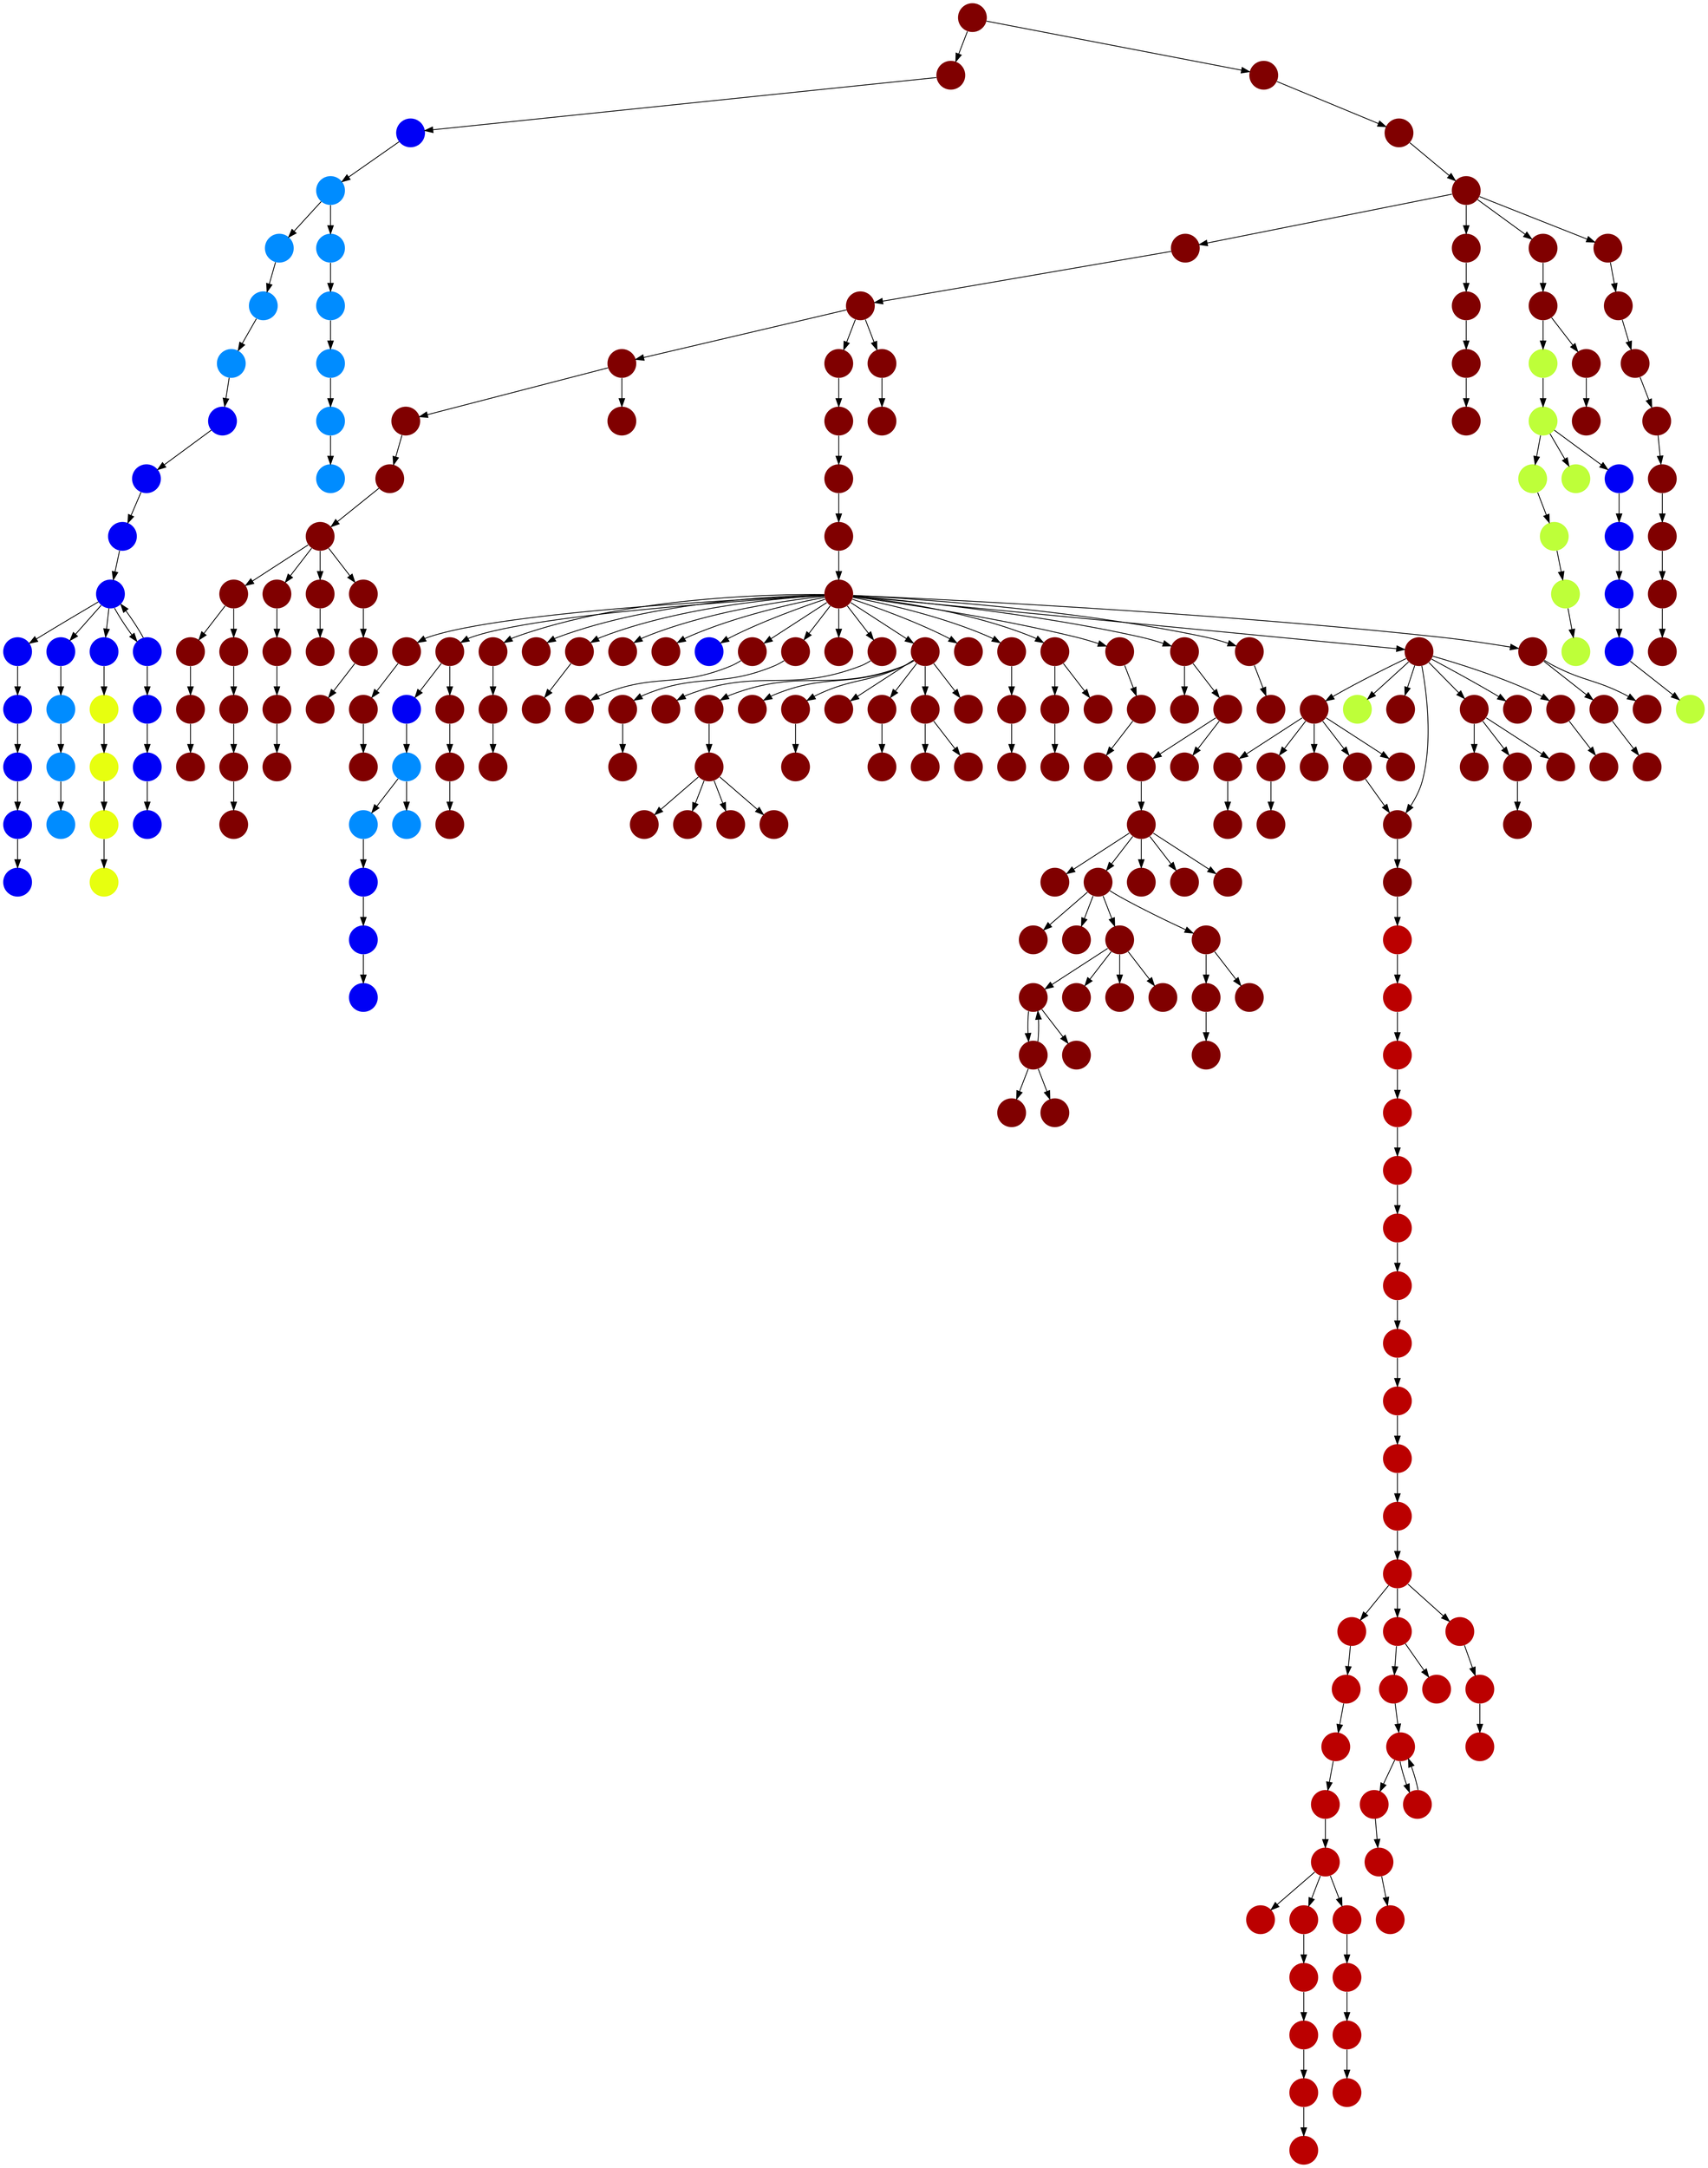 digraph{
0 [tooltip = "Y", penwidth = 0, style = filled, fillcolor = "#800000", shape = circle, label = ""]
1 [tooltip = "Y", penwidth = 0, style = filled, fillcolor = "#800000", shape = circle, label = ""]
2 [tooltip = "Y", penwidth = 0, style = filled, fillcolor = "#800000", shape = circle, label = ""]
3 [tooltip = "Y", penwidth = 0, style = filled, fillcolor = "#800000", shape = circle, label = ""]
4 [tooltip = "Y", penwidth = 0, style = filled, fillcolor = "#800000", shape = circle, label = ""]
5 [tooltip = "Y", penwidth = 0, style = filled, fillcolor = "#800000", shape = circle, label = ""]
6 [tooltip = "Y", penwidth = 0, style = filled, fillcolor = "#800000", shape = circle, label = ""]
7 [tooltip = "Y", penwidth = 0, style = filled, fillcolor = "#800000", shape = circle, label = ""]
8 [tooltip = "Y", penwidth = 0, style = filled, fillcolor = "#800000", shape = circle, label = ""]
9 [tooltip = "Y", penwidth = 0, style = filled, fillcolor = "#800000", shape = circle, label = ""]
10 [tooltip = "Y", penwidth = 0, style = filled, fillcolor = "#800000", shape = circle, label = ""]
11 [tooltip = "Y", penwidth = 0, style = filled, fillcolor = "#800000", shape = circle, label = ""]
12 [tooltip = "Y", penwidth = 0, style = filled, fillcolor = "#800000", shape = circle, label = ""]
13 [tooltip = "W", penwidth = 0, style = filled, fillcolor = "#bb0000", shape = circle, label = ""]
14 [tooltip = "Y", penwidth = 0, style = filled, fillcolor = "#800000", shape = circle, label = ""]
15 [tooltip = "Y", penwidth = 0, style = filled, fillcolor = "#800000", shape = circle, label = ""]
16 [tooltip = "Y", penwidth = 0, style = filled, fillcolor = "#800000", shape = circle, label = ""]
17 [tooltip = "Y", penwidth = 0, style = filled, fillcolor = "#800000", shape = circle, label = ""]
18 [tooltip = "Y", penwidth = 0, style = filled, fillcolor = "#800000", shape = circle, label = ""]
19 [tooltip = "Y", penwidth = 0, style = filled, fillcolor = "#800000", shape = circle, label = ""]
20 [tooltip = "Y", penwidth = 0, style = filled, fillcolor = "#800000", shape = circle, label = ""]
21 [tooltip = "Y", penwidth = 0, style = filled, fillcolor = "#800000", shape = circle, label = ""]
22 [tooltip = "P", penwidth = 0, style = filled, fillcolor = "#e7ff0f", shape = circle, label = ""]
23 [tooltip = "Y", penwidth = 0, style = filled, fillcolor = "#800000", shape = circle, label = ""]
24 [tooltip = "Y", penwidth = 0, style = filled, fillcolor = "#800000", shape = circle, label = ""]
25 [tooltip = "Y", penwidth = 0, style = filled, fillcolor = "#800000", shape = circle, label = ""]
26 [tooltip = "Y", penwidth = 0, style = filled, fillcolor = "#800000", shape = circle, label = ""]
27 [tooltip = "Y", penwidth = 0, style = filled, fillcolor = "#800000", shape = circle, label = ""]
28 [tooltip = "G", penwidth = 0, style = filled, fillcolor = "#008cff", shape = circle, label = ""]
29 [tooltip = "Y", penwidth = 0, style = filled, fillcolor = "#800000", shape = circle, label = ""]
30 [tooltip = "D", penwidth = 0, style = filled, fillcolor = "#0000f6", shape = circle, label = ""]
31 [tooltip = "Y", penwidth = 0, style = filled, fillcolor = "#800000", shape = circle, label = ""]
32 [tooltip = "Y", penwidth = 0, style = filled, fillcolor = "#800000", shape = circle, label = ""]
33 [tooltip = "Y", penwidth = 0, style = filled, fillcolor = "#800000", shape = circle, label = ""]
34 [tooltip = "W", penwidth = 0, style = filled, fillcolor = "#bb0000", shape = circle, label = ""]
35 [tooltip = "Y", penwidth = 0, style = filled, fillcolor = "#800000", shape = circle, label = ""]
36 [tooltip = "Y", penwidth = 0, style = filled, fillcolor = "#800000", shape = circle, label = ""]
37 [tooltip = "Y", penwidth = 0, style = filled, fillcolor = "#800000", shape = circle, label = ""]
38 [tooltip = "Y", penwidth = 0, style = filled, fillcolor = "#800000", shape = circle, label = ""]
39 [tooltip = "Y", penwidth = 0, style = filled, fillcolor = "#800000", shape = circle, label = ""]
40 [tooltip = "Y", penwidth = 0, style = filled, fillcolor = "#800000", shape = circle, label = ""]
41 [tooltip = "D", penwidth = 0, style = filled, fillcolor = "#0000f6", shape = circle, label = ""]
42 [tooltip = "Y", penwidth = 0, style = filled, fillcolor = "#800000", shape = circle, label = ""]
43 [tooltip = "Y", penwidth = 0, style = filled, fillcolor = "#800000", shape = circle, label = ""]
44 [tooltip = "Y", penwidth = 0, style = filled, fillcolor = "#800000", shape = circle, label = ""]
45 [tooltip = "Y", penwidth = 0, style = filled, fillcolor = "#800000", shape = circle, label = ""]
46 [tooltip = "Y", penwidth = 0, style = filled, fillcolor = "#800000", shape = circle, label = ""]
47 [tooltip = "Y", penwidth = 0, style = filled, fillcolor = "#800000", shape = circle, label = ""]
48 [tooltip = "Y", penwidth = 0, style = filled, fillcolor = "#800000", shape = circle, label = ""]
49 [tooltip = "Y", penwidth = 0, style = filled, fillcolor = "#800000", shape = circle, label = ""]
50 [tooltip = "Y", penwidth = 0, style = filled, fillcolor = "#800000", shape = circle, label = ""]
51 [tooltip = "Y", penwidth = 0, style = filled, fillcolor = "#800000", shape = circle, label = ""]
52 [tooltip = "Y", penwidth = 0, style = filled, fillcolor = "#800000", shape = circle, label = ""]
53 [tooltip = "W", penwidth = 0, style = filled, fillcolor = "#bb0000", shape = circle, label = ""]
54 [tooltip = "Y", penwidth = 0, style = filled, fillcolor = "#800000", shape = circle, label = ""]
55 [tooltip = "G", penwidth = 0, style = filled, fillcolor = "#008cff", shape = circle, label = ""]
56 [tooltip = "G", penwidth = 0, style = filled, fillcolor = "#008cff", shape = circle, label = ""]
57 [tooltip = "Y", penwidth = 0, style = filled, fillcolor = "#800000", shape = circle, label = ""]
58 [tooltip = "W", penwidth = 0, style = filled, fillcolor = "#bb0000", shape = circle, label = ""]
59 [tooltip = "D", penwidth = 0, style = filled, fillcolor = "#0000f6", shape = circle, label = ""]
60 [tooltip = "Y", penwidth = 0, style = filled, fillcolor = "#800000", shape = circle, label = ""]
61 [tooltip = "Y", penwidth = 0, style = filled, fillcolor = "#800000", shape = circle, label = ""]
62 [tooltip = "D", penwidth = 0, style = filled, fillcolor = "#0000f6", shape = circle, label = ""]
63 [tooltip = "Y", penwidth = 0, style = filled, fillcolor = "#800000", shape = circle, label = ""]
64 [tooltip = "Y", penwidth = 0, style = filled, fillcolor = "#800000", shape = circle, label = ""]
65 [tooltip = "Y", penwidth = 0, style = filled, fillcolor = "#800000", shape = circle, label = ""]
66 [tooltip = "Y", penwidth = 0, style = filled, fillcolor = "#800000", shape = circle, label = ""]
67 [tooltip = "W", penwidth = 0, style = filled, fillcolor = "#bb0000", shape = circle, label = ""]
68 [tooltip = "Y", penwidth = 0, style = filled, fillcolor = "#800000", shape = circle, label = ""]
69 [tooltip = "Y", penwidth = 0, style = filled, fillcolor = "#800000", shape = circle, label = ""]
70 [tooltip = "Y", penwidth = 0, style = filled, fillcolor = "#800000", shape = circle, label = ""]
71 [tooltip = "G", penwidth = 0, style = filled, fillcolor = "#008cff", shape = circle, label = ""]
72 [tooltip = "Y", penwidth = 0, style = filled, fillcolor = "#800000", shape = circle, label = ""]
73 [tooltip = "Y", penwidth = 0, style = filled, fillcolor = "#800000", shape = circle, label = ""]
74 [tooltip = "Y", penwidth = 0, style = filled, fillcolor = "#800000", shape = circle, label = ""]
75 [tooltip = "Y", penwidth = 0, style = filled, fillcolor = "#800000", shape = circle, label = ""]
76 [tooltip = "Y", penwidth = 0, style = filled, fillcolor = "#800000", shape = circle, label = ""]
77 [tooltip = "Y", penwidth = 0, style = filled, fillcolor = "#800000", shape = circle, label = ""]
78 [tooltip = "D", penwidth = 0, style = filled, fillcolor = "#0000f6", shape = circle, label = ""]
79 [tooltip = "Y", penwidth = 0, style = filled, fillcolor = "#800000", shape = circle, label = ""]
80 [tooltip = "P", penwidth = 0, style = filled, fillcolor = "#e7ff0f", shape = circle, label = ""]
81 [tooltip = "Y", penwidth = 0, style = filled, fillcolor = "#800000", shape = circle, label = ""]
82 [tooltip = "Y", penwidth = 0, style = filled, fillcolor = "#800000", shape = circle, label = ""]
83 [tooltip = "Y", penwidth = 0, style = filled, fillcolor = "#800000", shape = circle, label = ""]
84 [tooltip = "Y", penwidth = 0, style = filled, fillcolor = "#800000", shape = circle, label = ""]
85 [tooltip = "Y", penwidth = 0, style = filled, fillcolor = "#800000", shape = circle, label = ""]
86 [tooltip = "G", penwidth = 0, style = filled, fillcolor = "#008cff", shape = circle, label = ""]
87 [tooltip = "Y", penwidth = 0, style = filled, fillcolor = "#800000", shape = circle, label = ""]
88 [tooltip = "N", penwidth = 0, style = filled, fillcolor = "#beff39", shape = circle, label = ""]
89 [tooltip = "Y", penwidth = 0, style = filled, fillcolor = "#800000", shape = circle, label = ""]
90 [tooltip = "Y", penwidth = 0, style = filled, fillcolor = "#800000", shape = circle, label = ""]
91 [tooltip = "Y", penwidth = 0, style = filled, fillcolor = "#800000", shape = circle, label = ""]
92 [tooltip = "Y", penwidth = 0, style = filled, fillcolor = "#800000", shape = circle, label = ""]
93 [tooltip = "Y", penwidth = 0, style = filled, fillcolor = "#800000", shape = circle, label = ""]
94 [tooltip = "Y", penwidth = 0, style = filled, fillcolor = "#800000", shape = circle, label = ""]
95 [tooltip = "Y", penwidth = 0, style = filled, fillcolor = "#800000", shape = circle, label = ""]
96 [tooltip = "Y", penwidth = 0, style = filled, fillcolor = "#800000", shape = circle, label = ""]
97 [tooltip = "W", penwidth = 0, style = filled, fillcolor = "#bb0000", shape = circle, label = ""]
98 [tooltip = "Y", penwidth = 0, style = filled, fillcolor = "#800000", shape = circle, label = ""]
99 [tooltip = "Y", penwidth = 0, style = filled, fillcolor = "#800000", shape = circle, label = ""]
100 [tooltip = "G", penwidth = 0, style = filled, fillcolor = "#008cff", shape = circle, label = ""]
101 [tooltip = "Y", penwidth = 0, style = filled, fillcolor = "#800000", shape = circle, label = ""]
102 [tooltip = "Y", penwidth = 0, style = filled, fillcolor = "#800000", shape = circle, label = ""]
103 [tooltip = "Y", penwidth = 0, style = filled, fillcolor = "#800000", shape = circle, label = ""]
104 [tooltip = "Y", penwidth = 0, style = filled, fillcolor = "#800000", shape = circle, label = ""]
105 [tooltip = "Y", penwidth = 0, style = filled, fillcolor = "#800000", shape = circle, label = ""]
106 [tooltip = "Y", penwidth = 0, style = filled, fillcolor = "#800000", shape = circle, label = ""]
107 [tooltip = "N", penwidth = 0, style = filled, fillcolor = "#beff39", shape = circle, label = ""]
108 [tooltip = "G", penwidth = 0, style = filled, fillcolor = "#008cff", shape = circle, label = ""]
109 [tooltip = "Y", penwidth = 0, style = filled, fillcolor = "#800000", shape = circle, label = ""]
110 [tooltip = "Y", penwidth = 0, style = filled, fillcolor = "#800000", shape = circle, label = ""]
111 [tooltip = "Y", penwidth = 0, style = filled, fillcolor = "#800000", shape = circle, label = ""]
112 [tooltip = "D", penwidth = 0, style = filled, fillcolor = "#0000f6", shape = circle, label = ""]
113 [tooltip = "Y", penwidth = 0, style = filled, fillcolor = "#800000", shape = circle, label = ""]
114 [tooltip = "Y", penwidth = 0, style = filled, fillcolor = "#800000", shape = circle, label = ""]
115 [tooltip = "W", penwidth = 0, style = filled, fillcolor = "#bb0000", shape = circle, label = ""]
116 [tooltip = "Y", penwidth = 0, style = filled, fillcolor = "#800000", shape = circle, label = ""]
117 [tooltip = "Y", penwidth = 0, style = filled, fillcolor = "#800000", shape = circle, label = ""]
118 [tooltip = "Y", penwidth = 0, style = filled, fillcolor = "#800000", shape = circle, label = ""]
119 [tooltip = "D", penwidth = 0, style = filled, fillcolor = "#0000f6", shape = circle, label = ""]
120 [tooltip = "Y", penwidth = 0, style = filled, fillcolor = "#800000", shape = circle, label = ""]
121 [tooltip = "Y", penwidth = 0, style = filled, fillcolor = "#800000", shape = circle, label = ""]
122 [tooltip = "Y", penwidth = 0, style = filled, fillcolor = "#800000", shape = circle, label = ""]
123 [tooltip = "Y", penwidth = 0, style = filled, fillcolor = "#800000", shape = circle, label = ""]
124 [tooltip = "Y", penwidth = 0, style = filled, fillcolor = "#800000", shape = circle, label = ""]
125 [tooltip = "D", penwidth = 0, style = filled, fillcolor = "#0000f6", shape = circle, label = ""]
126 [tooltip = "Y", penwidth = 0, style = filled, fillcolor = "#800000", shape = circle, label = ""]
127 [tooltip = "Y", penwidth = 0, style = filled, fillcolor = "#800000", shape = circle, label = ""]
128 [tooltip = "Y", penwidth = 0, style = filled, fillcolor = "#800000", shape = circle, label = ""]
129 [tooltip = "Y", penwidth = 0, style = filled, fillcolor = "#800000", shape = circle, label = ""]
130 [tooltip = "Y", penwidth = 0, style = filled, fillcolor = "#800000", shape = circle, label = ""]
131 [tooltip = "Y", penwidth = 0, style = filled, fillcolor = "#800000", shape = circle, label = ""]
132 [tooltip = "P", penwidth = 0, style = filled, fillcolor = "#e7ff0f", shape = circle, label = ""]
133 [tooltip = "Y", penwidth = 0, style = filled, fillcolor = "#800000", shape = circle, label = ""]
134 [tooltip = "Y", penwidth = 0, style = filled, fillcolor = "#800000", shape = circle, label = ""]
135 [tooltip = "Y", penwidth = 0, style = filled, fillcolor = "#800000", shape = circle, label = ""]
136 [tooltip = "Y", penwidth = 0, style = filled, fillcolor = "#800000", shape = circle, label = ""]
137 [tooltip = "Y", penwidth = 0, style = filled, fillcolor = "#800000", shape = circle, label = ""]
138 [tooltip = "W", penwidth = 0, style = filled, fillcolor = "#bb0000", shape = circle, label = ""]
139 [tooltip = "W", penwidth = 0, style = filled, fillcolor = "#bb0000", shape = circle, label = ""]
140 [tooltip = "Y", penwidth = 0, style = filled, fillcolor = "#800000", shape = circle, label = ""]
141 [tooltip = "Y", penwidth = 0, style = filled, fillcolor = "#800000", shape = circle, label = ""]
142 [tooltip = "Y", penwidth = 0, style = filled, fillcolor = "#800000", shape = circle, label = ""]
143 [tooltip = "Y", penwidth = 0, style = filled, fillcolor = "#800000", shape = circle, label = ""]
144 [tooltip = "Y", penwidth = 0, style = filled, fillcolor = "#800000", shape = circle, label = ""]
145 [tooltip = "D", penwidth = 0, style = filled, fillcolor = "#0000f6", shape = circle, label = ""]
146 [tooltip = "D", penwidth = 0, style = filled, fillcolor = "#0000f6", shape = circle, label = ""]
147 [tooltip = "D", penwidth = 0, style = filled, fillcolor = "#0000f6", shape = circle, label = ""]
148 [tooltip = "Y", penwidth = 0, style = filled, fillcolor = "#800000", shape = circle, label = ""]
149 [tooltip = "Y", penwidth = 0, style = filled, fillcolor = "#800000", shape = circle, label = ""]
150 [tooltip = "Y", penwidth = 0, style = filled, fillcolor = "#800000", shape = circle, label = ""]
151 [tooltip = "W", penwidth = 0, style = filled, fillcolor = "#bb0000", shape = circle, label = ""]
152 [tooltip = "N", penwidth = 0, style = filled, fillcolor = "#beff39", shape = circle, label = ""]
153 [tooltip = "W", penwidth = 0, style = filled, fillcolor = "#bb0000", shape = circle, label = ""]
154 [tooltip = "W", penwidth = 0, style = filled, fillcolor = "#bb0000", shape = circle, label = ""]
155 [tooltip = "D", penwidth = 0, style = filled, fillcolor = "#0000f6", shape = circle, label = ""]
156 [tooltip = "Y", penwidth = 0, style = filled, fillcolor = "#800000", shape = circle, label = ""]
157 [tooltip = "W", penwidth = 0, style = filled, fillcolor = "#bb0000", shape = circle, label = ""]
158 [tooltip = "G", penwidth = 0, style = filled, fillcolor = "#008cff", shape = circle, label = ""]
159 [tooltip = "D", penwidth = 0, style = filled, fillcolor = "#0000f6", shape = circle, label = ""]
160 [tooltip = "D", penwidth = 0, style = filled, fillcolor = "#0000f6", shape = circle, label = ""]
161 [tooltip = "Y", penwidth = 0, style = filled, fillcolor = "#800000", shape = circle, label = ""]
162 [tooltip = "Y", penwidth = 0, style = filled, fillcolor = "#800000", shape = circle, label = ""]
163 [tooltip = "D", penwidth = 0, style = filled, fillcolor = "#0000f6", shape = circle, label = ""]
164 [tooltip = "Y", penwidth = 0, style = filled, fillcolor = "#800000", shape = circle, label = ""]
165 [tooltip = "Y", penwidth = 0, style = filled, fillcolor = "#800000", shape = circle, label = ""]
166 [tooltip = "Y", penwidth = 0, style = filled, fillcolor = "#800000", shape = circle, label = ""]
167 [tooltip = "P", penwidth = 0, style = filled, fillcolor = "#e7ff0f", shape = circle, label = ""]
168 [tooltip = "D", penwidth = 0, style = filled, fillcolor = "#0000f6", shape = circle, label = ""]
169 [tooltip = "W", penwidth = 0, style = filled, fillcolor = "#bb0000", shape = circle, label = ""]
170 [tooltip = "N", penwidth = 0, style = filled, fillcolor = "#beff39", shape = circle, label = ""]
171 [tooltip = "Y", penwidth = 0, style = filled, fillcolor = "#800000", shape = circle, label = ""]
172 [tooltip = "Y", penwidth = 0, style = filled, fillcolor = "#800000", shape = circle, label = ""]
173 [tooltip = "D", penwidth = 0, style = filled, fillcolor = "#0000f6", shape = circle, label = ""]
174 [tooltip = "N", penwidth = 0, style = filled, fillcolor = "#beff39", shape = circle, label = ""]
175 [tooltip = "W", penwidth = 0, style = filled, fillcolor = "#bb0000", shape = circle, label = ""]
176 [tooltip = "Y", penwidth = 0, style = filled, fillcolor = "#800000", shape = circle, label = ""]
177 [tooltip = "Y", penwidth = 0, style = filled, fillcolor = "#800000", shape = circle, label = ""]
178 [tooltip = "Y", penwidth = 0, style = filled, fillcolor = "#800000", shape = circle, label = ""]
179 [tooltip = "Y", penwidth = 0, style = filled, fillcolor = "#800000", shape = circle, label = ""]
180 [tooltip = "D", penwidth = 0, style = filled, fillcolor = "#0000f6", shape = circle, label = ""]
181 [tooltip = "Y", penwidth = 0, style = filled, fillcolor = "#800000", shape = circle, label = ""]
182 [tooltip = "Y", penwidth = 0, style = filled, fillcolor = "#800000", shape = circle, label = ""]
183 [tooltip = "D", penwidth = 0, style = filled, fillcolor = "#0000f6", shape = circle, label = ""]
184 [tooltip = "W", penwidth = 0, style = filled, fillcolor = "#bb0000", shape = circle, label = ""]
185 [tooltip = "Y", penwidth = 0, style = filled, fillcolor = "#800000", shape = circle, label = ""]
186 [tooltip = "Y", penwidth = 0, style = filled, fillcolor = "#800000", shape = circle, label = ""]
187 [tooltip = "W", penwidth = 0, style = filled, fillcolor = "#bb0000", shape = circle, label = ""]
188 [tooltip = "W", penwidth = 0, style = filled, fillcolor = "#bb0000", shape = circle, label = ""]
189 [tooltip = "W", penwidth = 0, style = filled, fillcolor = "#bb0000", shape = circle, label = ""]
190 [tooltip = "Y", penwidth = 0, style = filled, fillcolor = "#800000", shape = circle, label = ""]
191 [tooltip = "W", penwidth = 0, style = filled, fillcolor = "#bb0000", shape = circle, label = ""]
192 [tooltip = "D", penwidth = 0, style = filled, fillcolor = "#0000f6", shape = circle, label = ""]
193 [tooltip = "N", penwidth = 0, style = filled, fillcolor = "#beff39", shape = circle, label = ""]
194 [tooltip = "G", penwidth = 0, style = filled, fillcolor = "#008cff", shape = circle, label = ""]
195 [tooltip = "G", penwidth = 0, style = filled, fillcolor = "#008cff", shape = circle, label = ""]
196 [tooltip = "W", penwidth = 0, style = filled, fillcolor = "#bb0000", shape = circle, label = ""]
197 [tooltip = "Y", penwidth = 0, style = filled, fillcolor = "#800000", shape = circle, label = ""]
198 [tooltip = "W", penwidth = 0, style = filled, fillcolor = "#bb0000", shape = circle, label = ""]
199 [tooltip = "W", penwidth = 0, style = filled, fillcolor = "#bb0000", shape = circle, label = ""]
200 [tooltip = "W", penwidth = 0, style = filled, fillcolor = "#bb0000", shape = circle, label = ""]
201 [tooltip = "Y", penwidth = 0, style = filled, fillcolor = "#800000", shape = circle, label = ""]
202 [tooltip = "Y", penwidth = 0, style = filled, fillcolor = "#800000", shape = circle, label = ""]
203 [tooltip = "W", penwidth = 0, style = filled, fillcolor = "#bb0000", shape = circle, label = ""]
204 [tooltip = "Y", penwidth = 0, style = filled, fillcolor = "#800000", shape = circle, label = ""]
205 [tooltip = "Y", penwidth = 0, style = filled, fillcolor = "#800000", shape = circle, label = ""]
206 [tooltip = "W", penwidth = 0, style = filled, fillcolor = "#bb0000", shape = circle, label = ""]
207 [tooltip = "Y", penwidth = 0, style = filled, fillcolor = "#800000", shape = circle, label = ""]
208 [tooltip = "Y", penwidth = 0, style = filled, fillcolor = "#800000", shape = circle, label = ""]
209 [tooltip = "D", penwidth = 0, style = filled, fillcolor = "#0000f6", shape = circle, label = ""]
210 [tooltip = "W", penwidth = 0, style = filled, fillcolor = "#bb0000", shape = circle, label = ""]
211 [tooltip = "W", penwidth = 0, style = filled, fillcolor = "#bb0000", shape = circle, label = ""]
212 [tooltip = "W", penwidth = 0, style = filled, fillcolor = "#bb0000", shape = circle, label = ""]
213 [tooltip = "Y", penwidth = 0, style = filled, fillcolor = "#800000", shape = circle, label = ""]
214 [tooltip = "W", penwidth = 0, style = filled, fillcolor = "#bb0000", shape = circle, label = ""]
215 [tooltip = "D", penwidth = 0, style = filled, fillcolor = "#0000f6", shape = circle, label = ""]
216 [tooltip = "W", penwidth = 0, style = filled, fillcolor = "#bb0000", shape = circle, label = ""]
217 [tooltip = "N", penwidth = 0, style = filled, fillcolor = "#beff39", shape = circle, label = ""]
218 [tooltip = "Y", penwidth = 0, style = filled, fillcolor = "#800000", shape = circle, label = ""]
219 [tooltip = "W", penwidth = 0, style = filled, fillcolor = "#bb0000", shape = circle, label = ""]
220 [tooltip = "W", penwidth = 0, style = filled, fillcolor = "#bb0000", shape = circle, label = ""]
221 [tooltip = "G", penwidth = 0, style = filled, fillcolor = "#008cff", shape = circle, label = ""]
222 [tooltip = "W", penwidth = 0, style = filled, fillcolor = "#bb0000", shape = circle, label = ""]
223 [tooltip = "G", penwidth = 0, style = filled, fillcolor = "#008cff", shape = circle, label = ""]
224 [tooltip = "N", penwidth = 0, style = filled, fillcolor = "#beff39", shape = circle, label = ""]
225 [tooltip = "Y", penwidth = 0, style = filled, fillcolor = "#800000", shape = circle, label = ""]
226 [tooltip = "Y", penwidth = 0, style = filled, fillcolor = "#800000", shape = circle, label = ""]
227 [tooltip = "G", penwidth = 0, style = filled, fillcolor = "#008cff", shape = circle, label = ""]
228 [tooltip = "W", penwidth = 0, style = filled, fillcolor = "#bb0000", shape = circle, label = ""]
229 [tooltip = "Y", penwidth = 0, style = filled, fillcolor = "#800000", shape = circle, label = ""]
230 [tooltip = "D", penwidth = 0, style = filled, fillcolor = "#0000f6", shape = circle, label = ""]
231 [tooltip = "Y", penwidth = 0, style = filled, fillcolor = "#800000", shape = circle, label = ""]
232 [tooltip = "W", penwidth = 0, style = filled, fillcolor = "#bb0000", shape = circle, label = ""]
233 [tooltip = "Y", penwidth = 0, style = filled, fillcolor = "#800000", shape = circle, label = ""]
234 [tooltip = "G", penwidth = 0, style = filled, fillcolor = "#008cff", shape = circle, label = ""]
235 [tooltip = "Y", penwidth = 0, style = filled, fillcolor = "#800000", shape = circle, label = ""]
236 [tooltip = "D", penwidth = 0, style = filled, fillcolor = "#0000f6", shape = circle, label = ""]
237 [tooltip = "W", penwidth = 0, style = filled, fillcolor = "#bb0000", shape = circle, label = ""]
238 [tooltip = "Y", penwidth = 0, style = filled, fillcolor = "#800000", shape = circle, label = ""]
239 [tooltip = "Y", penwidth = 0, style = filled, fillcolor = "#800000", shape = circle, label = ""]
240 [tooltip = "W", penwidth = 0, style = filled, fillcolor = "#bb0000", shape = circle, label = ""]
241 [tooltip = "Y", penwidth = 0, style = filled, fillcolor = "#800000", shape = circle, label = ""]
242 [tooltip = "N", penwidth = 0, style = filled, fillcolor = "#beff39", shape = circle, label = ""]
243 [tooltip = "D", penwidth = 0, style = filled, fillcolor = "#0000f6", shape = circle, label = ""]
244 [tooltip = "G", penwidth = 0, style = filled, fillcolor = "#008cff", shape = circle, label = ""]
245 [tooltip = "Y", penwidth = 0, style = filled, fillcolor = "#800000", shape = circle, label = ""]
146 -> 78
0 -> 20
91 -> 24
70 -> 31
184 -> 219
243 -> 230
231 -> 39
72 -> 30
122 -> 46
154 -> 139
45 -> 190
0 -> 98
160 -> 55
233 -> 45
112 -> 159
33 -> 205
206 -> 153
6 -> 10
0 -> 17
241 -> 245
238 -> 103
36 -> 12
45 -> 61
101 -> 182
189 -> 138
156 -> 6
55 -> 100
8 -> 57
10 -> 75
1 -> 172
70 -> 134
61 -> 126
185 -> 165
215 -> 22
10 -> 70
23 -> 72
168 -> 163
54 -> 14
92 -> 239
31 -> 87
177 -> 204
8 -> 38
55 -> 56
196 -> 216
108 -> 195
0 -> 1
191 -> 198
38 -> 99
6 -> 60
115 -> 154
120 -> 48
50 -> 90
65 -> 133
181 -> 127
126 -> 208
226 -> 185
170 -> 224
138 -> 198
217 -> 88
162 -> 102
211 -> 200
17 -> 197
8 -> 117
235 -> 164
88 -> 242
244 -> 227
35 -> 96
0 -> 135
132 -> 80
114 -> 93
12 -> 36
186 -> 235
16 -> 116
181 -> 166
11 -> 4
95 -> 94
225 -> 43
1 -> 33
18 -> 129
6 -> 83
182 -> 76
0 -> 21
229 -> 37
198 -> 191
47 -> 171
110 -> 121
35 -> 161
66 -> 11
6 -> 32
10 -> 47
129 -> 51
183 -> 146
101 -> 123
7 -> 156
19 -> 140
187 -> 214
35 -> 152
175 -> 187
53 -> 58
0 -> 186
101 -> 16
37 -> 137
0 -> 18
147 -> 174
22 -> 132
57 -> 110
8 -> 114
88 -> 236
133 -> 118
8 -> 69
96 -> 124
1 -> 66
41 -> 173
240 -> 203
13 -> 184
35 -> 64
190 -> 231
201 -> 141
173 -> 112
0 -> 81
13 -> 199
208 -> 143
97 -> 13
47 -> 36
159 -> 62
181 -> 142
0 -> 155
84 -> 44
189 -> 157
227 -> 86
237 -> 206
41 -> 168
7 -> 109
140 -> 217
210 -> 196
35 -> 8
197 -> 52
47 -> 104
149 -> 101
21 -> 144
44 -> 202
64 -> 3
35 -> 110
125 -> 59
0 -> 65
30 -> 108
115 -> 169
0 -> 218
0 -> 15
140 -> 201
71 -> 158
1 -> 26
137 -> 131
46 -> 178
220 -> 151
39 -> 106
119 -> 173
11 -> 2
11 -> 27
16 -> 241
245 -> 181
123 -> 89
12 -> 25
0 -> 84
127 -> 177
199 -> 228
1 -> 9
198 -> 237
232 -> 188
36 -> 63
180 -> 192
1 -> 225
89 -> 92
242 -> 170
219 -> 240
0 -> 85
45 -> 149
108 -> 71
64 -> 50
203 -> 115
173 -> 209
158 -> 234
11 -> 148
0 -> 238
21 -> 7
224 -> 193
6 -> 68
73 -> 95
64 -> 128
222 -> 175
188 -> 222
176 -> 233
81 -> 160
239 -> 0
81 -> 226
230 -> 119
54 -> 136
228 -> 67
98 -> 130
213 -> 179
223 -> 28
0 -> 54
1 -> 40
115 -> 211
10 -> 74
33 -> 77
192 -> 147
143 -> 213
200 -> 53
209 -> 194
194 -> 223
142 -> 122
136 -> 113
88 -> 107
163 -> 145
0 -> 29
221 -> 244
80 -> 167
181 -> 120
0 -> 150
173 -> 215
142 -> 229
139 -> 220
195 -> 221
234 -> 243
12 -> 79
62 -> 125
13 -> 189
18 -> 105
26 -> 42
121 -> 232
58 -> 34
0 -> 162
216 -> 212
166 -> 73
236 -> 180
23 -> 176
47 -> 111
212 -> 97
35 -> 82
179 -> 207
214 -> 210
56 -> 183
45 -> 19
173 -> 41
0 -> 35
29 -> 5
20 -> 91
207 -> 49
}